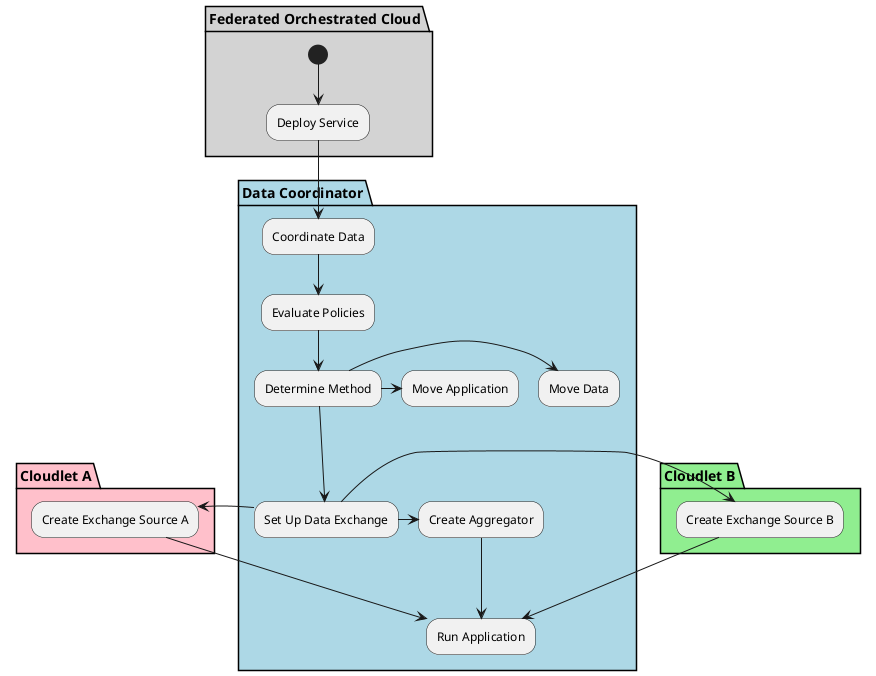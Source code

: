 @startuml

partition "Data Coordinator" #lightblue {

}

partition "Federated Orchestrated Cloud"  #lightgrey {
  (*) --> "Deploy Service"
}

partition "Data Coordinator" {
  "Deploy Service" --> "Coordinate Data"
  "Coordinate Data" --> "Evaluate Policies"
  "Evaluate Policies" --> "Determine Method"
  "Determine Method" -> "Move Data"
  "Determine Method" -> "Move Application"
  "Determine Method" ---> "Set Up Data Exchange"
  "Set Up Data Exchange" -> "Create Aggregator"
}

partition "Cloudlet A" #pink {
  "Set Up Data Exchange" -> "Create Exchange Source A"
}

partition "Cloudlet B" #lightgreen {
  "Set Up Data Exchange" -> "Create Exchange Source B"
}

partition "Data Coordinator" {
  "Create Aggregator" ---> "Run Application"
  "Create Exchange Source A" ---> "Run Application"
  "Create Exchange Source B" ---> "Run Application"
}
@enduml
